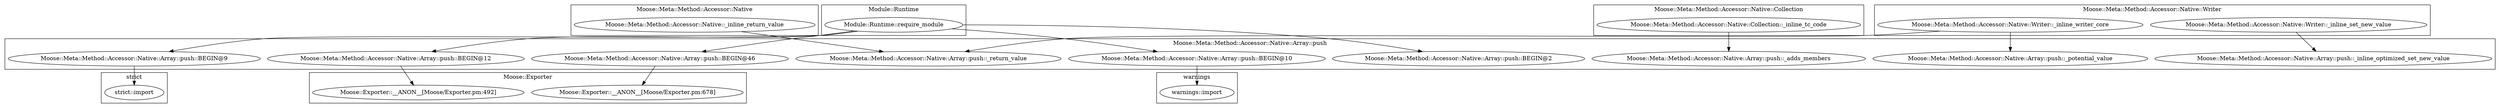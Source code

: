 digraph {
graph [overlap=false]
subgraph cluster_Moose_Meta_Method_Accessor_Native {
	label="Moose::Meta::Method::Accessor::Native";
	"Moose::Meta::Method::Accessor::Native::_inline_return_value";
}
subgraph cluster_warnings {
	label="warnings";
	"warnings::import";
}
subgraph cluster_Moose_Meta_Method_Accessor_Native_Array_push {
	label="Moose::Meta::Method::Accessor::Native::Array::push";
	"Moose::Meta::Method::Accessor::Native::Array::push::_inline_optimized_set_new_value";
	"Moose::Meta::Method::Accessor::Native::Array::push::BEGIN@9";
	"Moose::Meta::Method::Accessor::Native::Array::push::BEGIN@12";
	"Moose::Meta::Method::Accessor::Native::Array::push::BEGIN@2";
	"Moose::Meta::Method::Accessor::Native::Array::push::BEGIN@10";
	"Moose::Meta::Method::Accessor::Native::Array::push::_potential_value";
	"Moose::Meta::Method::Accessor::Native::Array::push::_adds_members";
	"Moose::Meta::Method::Accessor::Native::Array::push::BEGIN@46";
	"Moose::Meta::Method::Accessor::Native::Array::push::_return_value";
}
subgraph cluster_Module_Runtime {
	label="Module::Runtime";
	"Module::Runtime::require_module";
}
subgraph cluster_Moose_Meta_Method_Accessor_Native_Collection {
	label="Moose::Meta::Method::Accessor::Native::Collection";
	"Moose::Meta::Method::Accessor::Native::Collection::_inline_tc_code";
}
subgraph cluster_Moose_Meta_Method_Accessor_Native_Writer {
	label="Moose::Meta::Method::Accessor::Native::Writer";
	"Moose::Meta::Method::Accessor::Native::Writer::_inline_writer_core";
	"Moose::Meta::Method::Accessor::Native::Writer::_inline_set_new_value";
}
subgraph cluster_Moose_Exporter {
	label="Moose::Exporter";
	"Moose::Exporter::__ANON__[Moose/Exporter.pm:492]";
	"Moose::Exporter::__ANON__[Moose/Exporter.pm:678]";
}
subgraph cluster_strict {
	label="strict";
	"strict::import";
}
"Module::Runtime::require_module" -> "Moose::Meta::Method::Accessor::Native::Array::push::BEGIN@2";
"Module::Runtime::require_module" -> "Moose::Meta::Method::Accessor::Native::Array::push::BEGIN@46";
"Moose::Meta::Method::Accessor::Native::Writer::_inline_set_new_value" -> "Moose::Meta::Method::Accessor::Native::Array::push::_inline_optimized_set_new_value";
"Module::Runtime::require_module" -> "Moose::Meta::Method::Accessor::Native::Array::push::BEGIN@12";
"Moose::Meta::Method::Accessor::Native::Writer::_inline_writer_core" -> "Moose::Meta::Method::Accessor::Native::Array::push::_return_value";
"Moose::Meta::Method::Accessor::Native::_inline_return_value" -> "Moose::Meta::Method::Accessor::Native::Array::push::_return_value";
"Moose::Meta::Method::Accessor::Native::Array::push::BEGIN@9" -> "strict::import";
"Moose::Meta::Method::Accessor::Native::Array::push::BEGIN@46" -> "Moose::Exporter::__ANON__[Moose/Exporter.pm:678]";
"Moose::Meta::Method::Accessor::Native::Array::push::BEGIN@12" -> "Moose::Exporter::__ANON__[Moose/Exporter.pm:492]";
"Moose::Meta::Method::Accessor::Native::Array::push::BEGIN@10" -> "warnings::import";
"Moose::Meta::Method::Accessor::Native::Collection::_inline_tc_code" -> "Moose::Meta::Method::Accessor::Native::Array::push::_adds_members";
"Moose::Meta::Method::Accessor::Native::Writer::_inline_writer_core" -> "Moose::Meta::Method::Accessor::Native::Array::push::_potential_value";
"Module::Runtime::require_module" -> "Moose::Meta::Method::Accessor::Native::Array::push::BEGIN@10";
"Module::Runtime::require_module" -> "Moose::Meta::Method::Accessor::Native::Array::push::BEGIN@9";
}
